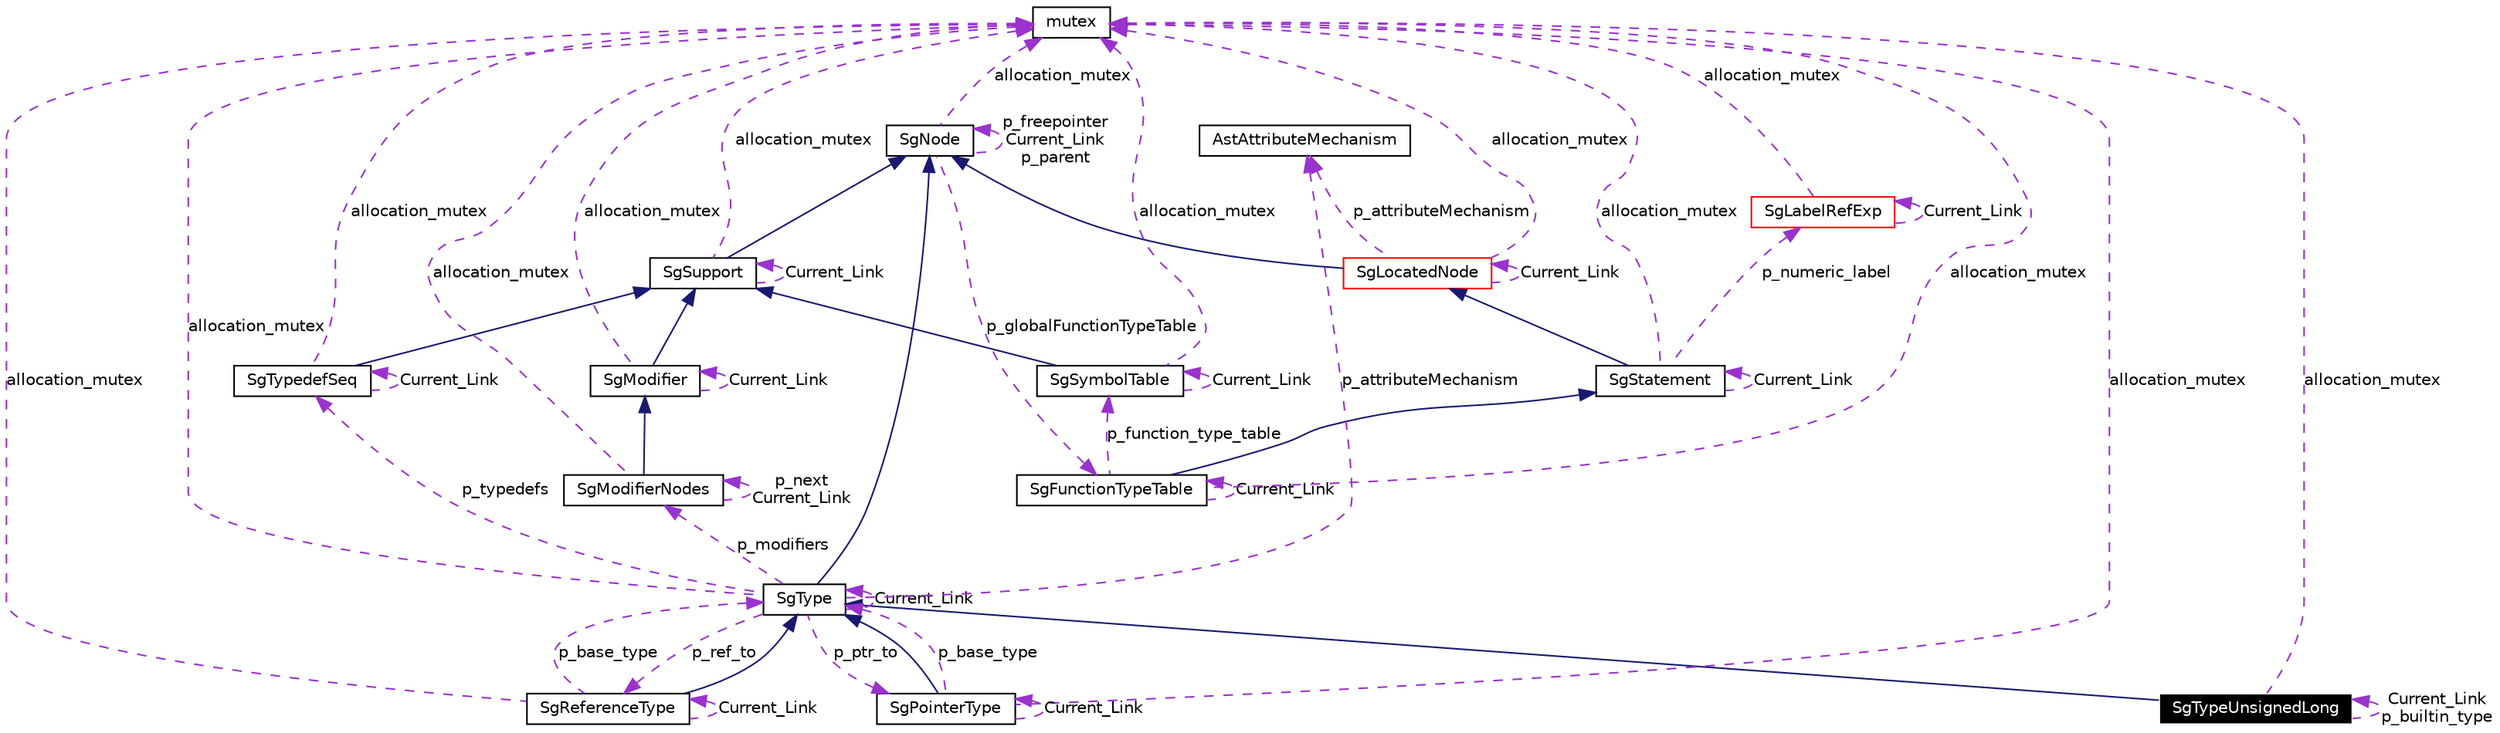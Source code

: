 digraph G
{
  edge [fontname="Helvetica",fontsize=10,labelfontname="Helvetica",labelfontsize=10];
  node [fontname="Helvetica",fontsize=10,shape=record];
  Node1 [label="SgTypeUnsignedLong",height=0.2,width=0.4,color="white", fillcolor="black", style="filled" fontcolor="white"];
  Node2 -> Node1 [dir=back,color="midnightblue",fontsize=10,style="solid",fontname="Helvetica"];
  Node2 [label="SgType",height=0.2,width=0.4,color="black",URL="$classSgType.html"];
  Node3 -> Node2 [dir=back,color="midnightblue",fontsize=10,style="solid",fontname="Helvetica"];
  Node3 [label="SgNode",height=0.2,width=0.4,color="black",URL="$classSgNode.html"];
  Node4 -> Node3 [dir=back,color="darkorchid3",fontsize=10,style="dashed",label="p_globalFunctionTypeTable",fontname="Helvetica"];
  Node4 [label="SgFunctionTypeTable",height=0.2,width=0.4,color="black",URL="$classSgFunctionTypeTable.html"];
  Node5 -> Node4 [dir=back,color="midnightblue",fontsize=10,style="solid",fontname="Helvetica"];
  Node5 [label="SgStatement",height=0.2,width=0.4,color="black",URL="$classSgStatement.html"];
  Node6 -> Node5 [dir=back,color="midnightblue",fontsize=10,style="solid",fontname="Helvetica"];
  Node6 [label="SgLocatedNode",height=0.2,width=0.4,color="red",URL="$classSgLocatedNode.html"];
  Node3 -> Node6 [dir=back,color="midnightblue",fontsize=10,style="solid",fontname="Helvetica"];
  Node7 -> Node6 [dir=back,color="darkorchid3",fontsize=10,style="dashed",label="allocation_mutex",fontname="Helvetica"];
  Node7 [label="mutex",height=0.2,width=0.4,color="black",URL="$classmutex.html"];
  Node8 -> Node6 [dir=back,color="darkorchid3",fontsize=10,style="dashed",label="p_attributeMechanism",fontname="Helvetica"];
  Node8 [label="AstAttributeMechanism",height=0.2,width=0.4,color="black",URL="$classAstAttributeMechanism.html"];
  Node6 -> Node6 [dir=back,color="darkorchid3",fontsize=10,style="dashed",label="Current_Link",fontname="Helvetica"];
  Node9 -> Node5 [dir=back,color="darkorchid3",fontsize=10,style="dashed",label="p_numeric_label",fontname="Helvetica"];
  Node9 [label="SgLabelRefExp",height=0.2,width=0.4,color="red",URL="$classSgLabelRefExp.html"];
  Node9 -> Node9 [dir=back,color="darkorchid3",fontsize=10,style="dashed",label="Current_Link",fontname="Helvetica"];
  Node7 -> Node9 [dir=back,color="darkorchid3",fontsize=10,style="dashed",label="allocation_mutex",fontname="Helvetica"];
  Node5 -> Node5 [dir=back,color="darkorchid3",fontsize=10,style="dashed",label="Current_Link",fontname="Helvetica"];
  Node7 -> Node5 [dir=back,color="darkorchid3",fontsize=10,style="dashed",label="allocation_mutex",fontname="Helvetica"];
  Node4 -> Node4 [dir=back,color="darkorchid3",fontsize=10,style="dashed",label="Current_Link",fontname="Helvetica"];
  Node7 -> Node4 [dir=back,color="darkorchid3",fontsize=10,style="dashed",label="allocation_mutex",fontname="Helvetica"];
  Node10 -> Node4 [dir=back,color="darkorchid3",fontsize=10,style="dashed",label="p_function_type_table",fontname="Helvetica"];
  Node10 [label="SgSymbolTable",height=0.2,width=0.4,color="black",URL="$classSgSymbolTable.html"];
  Node11 -> Node10 [dir=back,color="midnightblue",fontsize=10,style="solid",fontname="Helvetica"];
  Node11 [label="SgSupport",height=0.2,width=0.4,color="black",URL="$classSgSupport.html"];
  Node3 -> Node11 [dir=back,color="midnightblue",fontsize=10,style="solid",fontname="Helvetica"];
  Node7 -> Node11 [dir=back,color="darkorchid3",fontsize=10,style="dashed",label="allocation_mutex",fontname="Helvetica"];
  Node11 -> Node11 [dir=back,color="darkorchid3",fontsize=10,style="dashed",label="Current_Link",fontname="Helvetica"];
  Node7 -> Node10 [dir=back,color="darkorchid3",fontsize=10,style="dashed",label="allocation_mutex",fontname="Helvetica"];
  Node10 -> Node10 [dir=back,color="darkorchid3",fontsize=10,style="dashed",label="Current_Link",fontname="Helvetica"];
  Node3 -> Node3 [dir=back,color="darkorchid3",fontsize=10,style="dashed",label="p_freepointer\nCurrent_Link\np_parent",fontname="Helvetica"];
  Node7 -> Node3 [dir=back,color="darkorchid3",fontsize=10,style="dashed",label="allocation_mutex",fontname="Helvetica"];
  Node12 -> Node2 [dir=back,color="darkorchid3",fontsize=10,style="dashed",label="p_ptr_to",fontname="Helvetica"];
  Node12 [label="SgPointerType",height=0.2,width=0.4,color="black",URL="$classSgPointerType.html"];
  Node2 -> Node12 [dir=back,color="midnightblue",fontsize=10,style="solid",fontname="Helvetica"];
  Node12 -> Node12 [dir=back,color="darkorchid3",fontsize=10,style="dashed",label="Current_Link",fontname="Helvetica"];
  Node7 -> Node12 [dir=back,color="darkorchid3",fontsize=10,style="dashed",label="allocation_mutex",fontname="Helvetica"];
  Node2 -> Node12 [dir=back,color="darkorchid3",fontsize=10,style="dashed",label="p_base_type",fontname="Helvetica"];
  Node13 -> Node2 [dir=back,color="darkorchid3",fontsize=10,style="dashed",label="p_ref_to",fontname="Helvetica"];
  Node13 [label="SgReferenceType",height=0.2,width=0.4,color="black",URL="$classSgReferenceType.html"];
  Node2 -> Node13 [dir=back,color="midnightblue",fontsize=10,style="solid",fontname="Helvetica"];
  Node13 -> Node13 [dir=back,color="darkorchid3",fontsize=10,style="dashed",label="Current_Link",fontname="Helvetica"];
  Node7 -> Node13 [dir=back,color="darkorchid3",fontsize=10,style="dashed",label="allocation_mutex",fontname="Helvetica"];
  Node2 -> Node13 [dir=back,color="darkorchid3",fontsize=10,style="dashed",label="p_base_type",fontname="Helvetica"];
  Node14 -> Node2 [dir=back,color="darkorchid3",fontsize=10,style="dashed",label="p_modifiers",fontname="Helvetica"];
  Node14 [label="SgModifierNodes",height=0.2,width=0.4,color="black",URL="$classSgModifierNodes.html"];
  Node15 -> Node14 [dir=back,color="midnightblue",fontsize=10,style="solid",fontname="Helvetica"];
  Node15 [label="SgModifier",height=0.2,width=0.4,color="black",URL="$classSgModifier.html"];
  Node11 -> Node15 [dir=back,color="midnightblue",fontsize=10,style="solid",fontname="Helvetica"];
  Node7 -> Node15 [dir=back,color="darkorchid3",fontsize=10,style="dashed",label="allocation_mutex",fontname="Helvetica"];
  Node15 -> Node15 [dir=back,color="darkorchid3",fontsize=10,style="dashed",label="Current_Link",fontname="Helvetica"];
  Node14 -> Node14 [dir=back,color="darkorchid3",fontsize=10,style="dashed",label="p_next\nCurrent_Link",fontname="Helvetica"];
  Node7 -> Node14 [dir=back,color="darkorchid3",fontsize=10,style="dashed",label="allocation_mutex",fontname="Helvetica"];
  Node7 -> Node2 [dir=back,color="darkorchid3",fontsize=10,style="dashed",label="allocation_mutex",fontname="Helvetica"];
  Node8 -> Node2 [dir=back,color="darkorchid3",fontsize=10,style="dashed",label="p_attributeMechanism",fontname="Helvetica"];
  Node16 -> Node2 [dir=back,color="darkorchid3",fontsize=10,style="dashed",label="p_typedefs",fontname="Helvetica"];
  Node16 [label="SgTypedefSeq",height=0.2,width=0.4,color="black",URL="$classSgTypedefSeq.html"];
  Node11 -> Node16 [dir=back,color="midnightblue",fontsize=10,style="solid",fontname="Helvetica"];
  Node7 -> Node16 [dir=back,color="darkorchid3",fontsize=10,style="dashed",label="allocation_mutex",fontname="Helvetica"];
  Node16 -> Node16 [dir=back,color="darkorchid3",fontsize=10,style="dashed",label="Current_Link",fontname="Helvetica"];
  Node2 -> Node2 [dir=back,color="darkorchid3",fontsize=10,style="dashed",label="Current_Link",fontname="Helvetica"];
  Node1 -> Node1 [dir=back,color="darkorchid3",fontsize=10,style="dashed",label="Current_Link\np_builtin_type",fontname="Helvetica"];
  Node7 -> Node1 [dir=back,color="darkorchid3",fontsize=10,style="dashed",label="allocation_mutex",fontname="Helvetica"];
}
